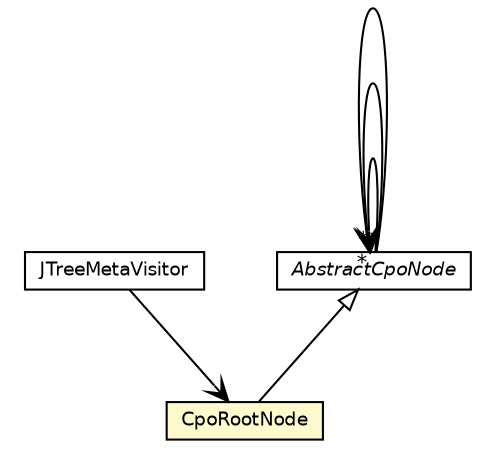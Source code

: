 #!/usr/local/bin/dot
#
# Class diagram 
# Generated by UMLGraph version 5.1 (http://www.umlgraph.org/)
#

digraph G {
	edge [fontname="Helvetica",fontsize=10,labelfontname="Helvetica",labelfontsize=10];
	node [fontname="Helvetica",fontsize=10,shape=plaintext];
	nodesep=0.25;
	ranksep=0.5;
	// org.synchronoss.cpo.util.JTreeMetaVisitor
	c1870 [label=<<table title="org.synchronoss.cpo.util.JTreeMetaVisitor" border="0" cellborder="1" cellspacing="0" cellpadding="2" port="p" href="./JTreeMetaVisitor.html">
		<tr><td><table border="0" cellspacing="0" cellpadding="1">
<tr><td align="center" balign="center"> JTreeMetaVisitor </td></tr>
		</table></td></tr>
		</table>>, fontname="Helvetica", fontcolor="black", fontsize=9.0];
	// org.synchronoss.cpo.util.CpoRootNode
	c1876 [label=<<table title="org.synchronoss.cpo.util.CpoRootNode" border="0" cellborder="1" cellspacing="0" cellpadding="2" port="p" bgcolor="lemonChiffon" href="./CpoRootNode.html">
		<tr><td><table border="0" cellspacing="0" cellpadding="1">
<tr><td align="center" balign="center"> CpoRootNode </td></tr>
		</table></td></tr>
		</table>>, fontname="Helvetica", fontcolor="black", fontsize=9.0];
	// org.synchronoss.cpo.util.AbstractCpoNode
	c1897 [label=<<table title="org.synchronoss.cpo.util.AbstractCpoNode" border="0" cellborder="1" cellspacing="0" cellpadding="2" port="p" href="./AbstractCpoNode.html">
		<tr><td><table border="0" cellspacing="0" cellpadding="1">
<tr><td align="center" balign="center"><font face="Helvetica-Oblique"> AbstractCpoNode </font></td></tr>
		</table></td></tr>
		</table>>, fontname="Helvetica", fontcolor="black", fontsize=9.0];
	//org.synchronoss.cpo.util.CpoRootNode extends org.synchronoss.cpo.util.AbstractCpoNode
	c1897:p -> c1876:p [dir=back,arrowtail=empty];
	// org.synchronoss.cpo.util.JTreeMetaVisitor NAVASSOC org.synchronoss.cpo.util.CpoRootNode
	c1870:p -> c1876:p [taillabel="", label="", headlabel="", fontname="Helvetica", fontcolor="black", fontsize=10.0, color="black", arrowhead=open];
	// org.synchronoss.cpo.util.AbstractCpoNode NAVASSOC org.synchronoss.cpo.util.AbstractCpoNode
	c1897:p -> c1897:p [taillabel="", label="", headlabel="*", fontname="Helvetica", fontcolor="black", fontsize=10.0, color="black", arrowhead=open];
	// org.synchronoss.cpo.util.AbstractCpoNode NAVASSOC org.synchronoss.cpo.util.AbstractCpoNode
	c1897:p -> c1897:p [taillabel="", label="", headlabel="*", fontname="Helvetica", fontcolor="black", fontsize=10.0, color="black", arrowhead=open];
	// org.synchronoss.cpo.util.AbstractCpoNode NAVASSOC org.synchronoss.cpo.util.AbstractCpoNode
	c1897:p -> c1897:p [taillabel="", label="", headlabel="*", fontname="Helvetica", fontcolor="black", fontsize=10.0, color="black", arrowhead=open];
}

